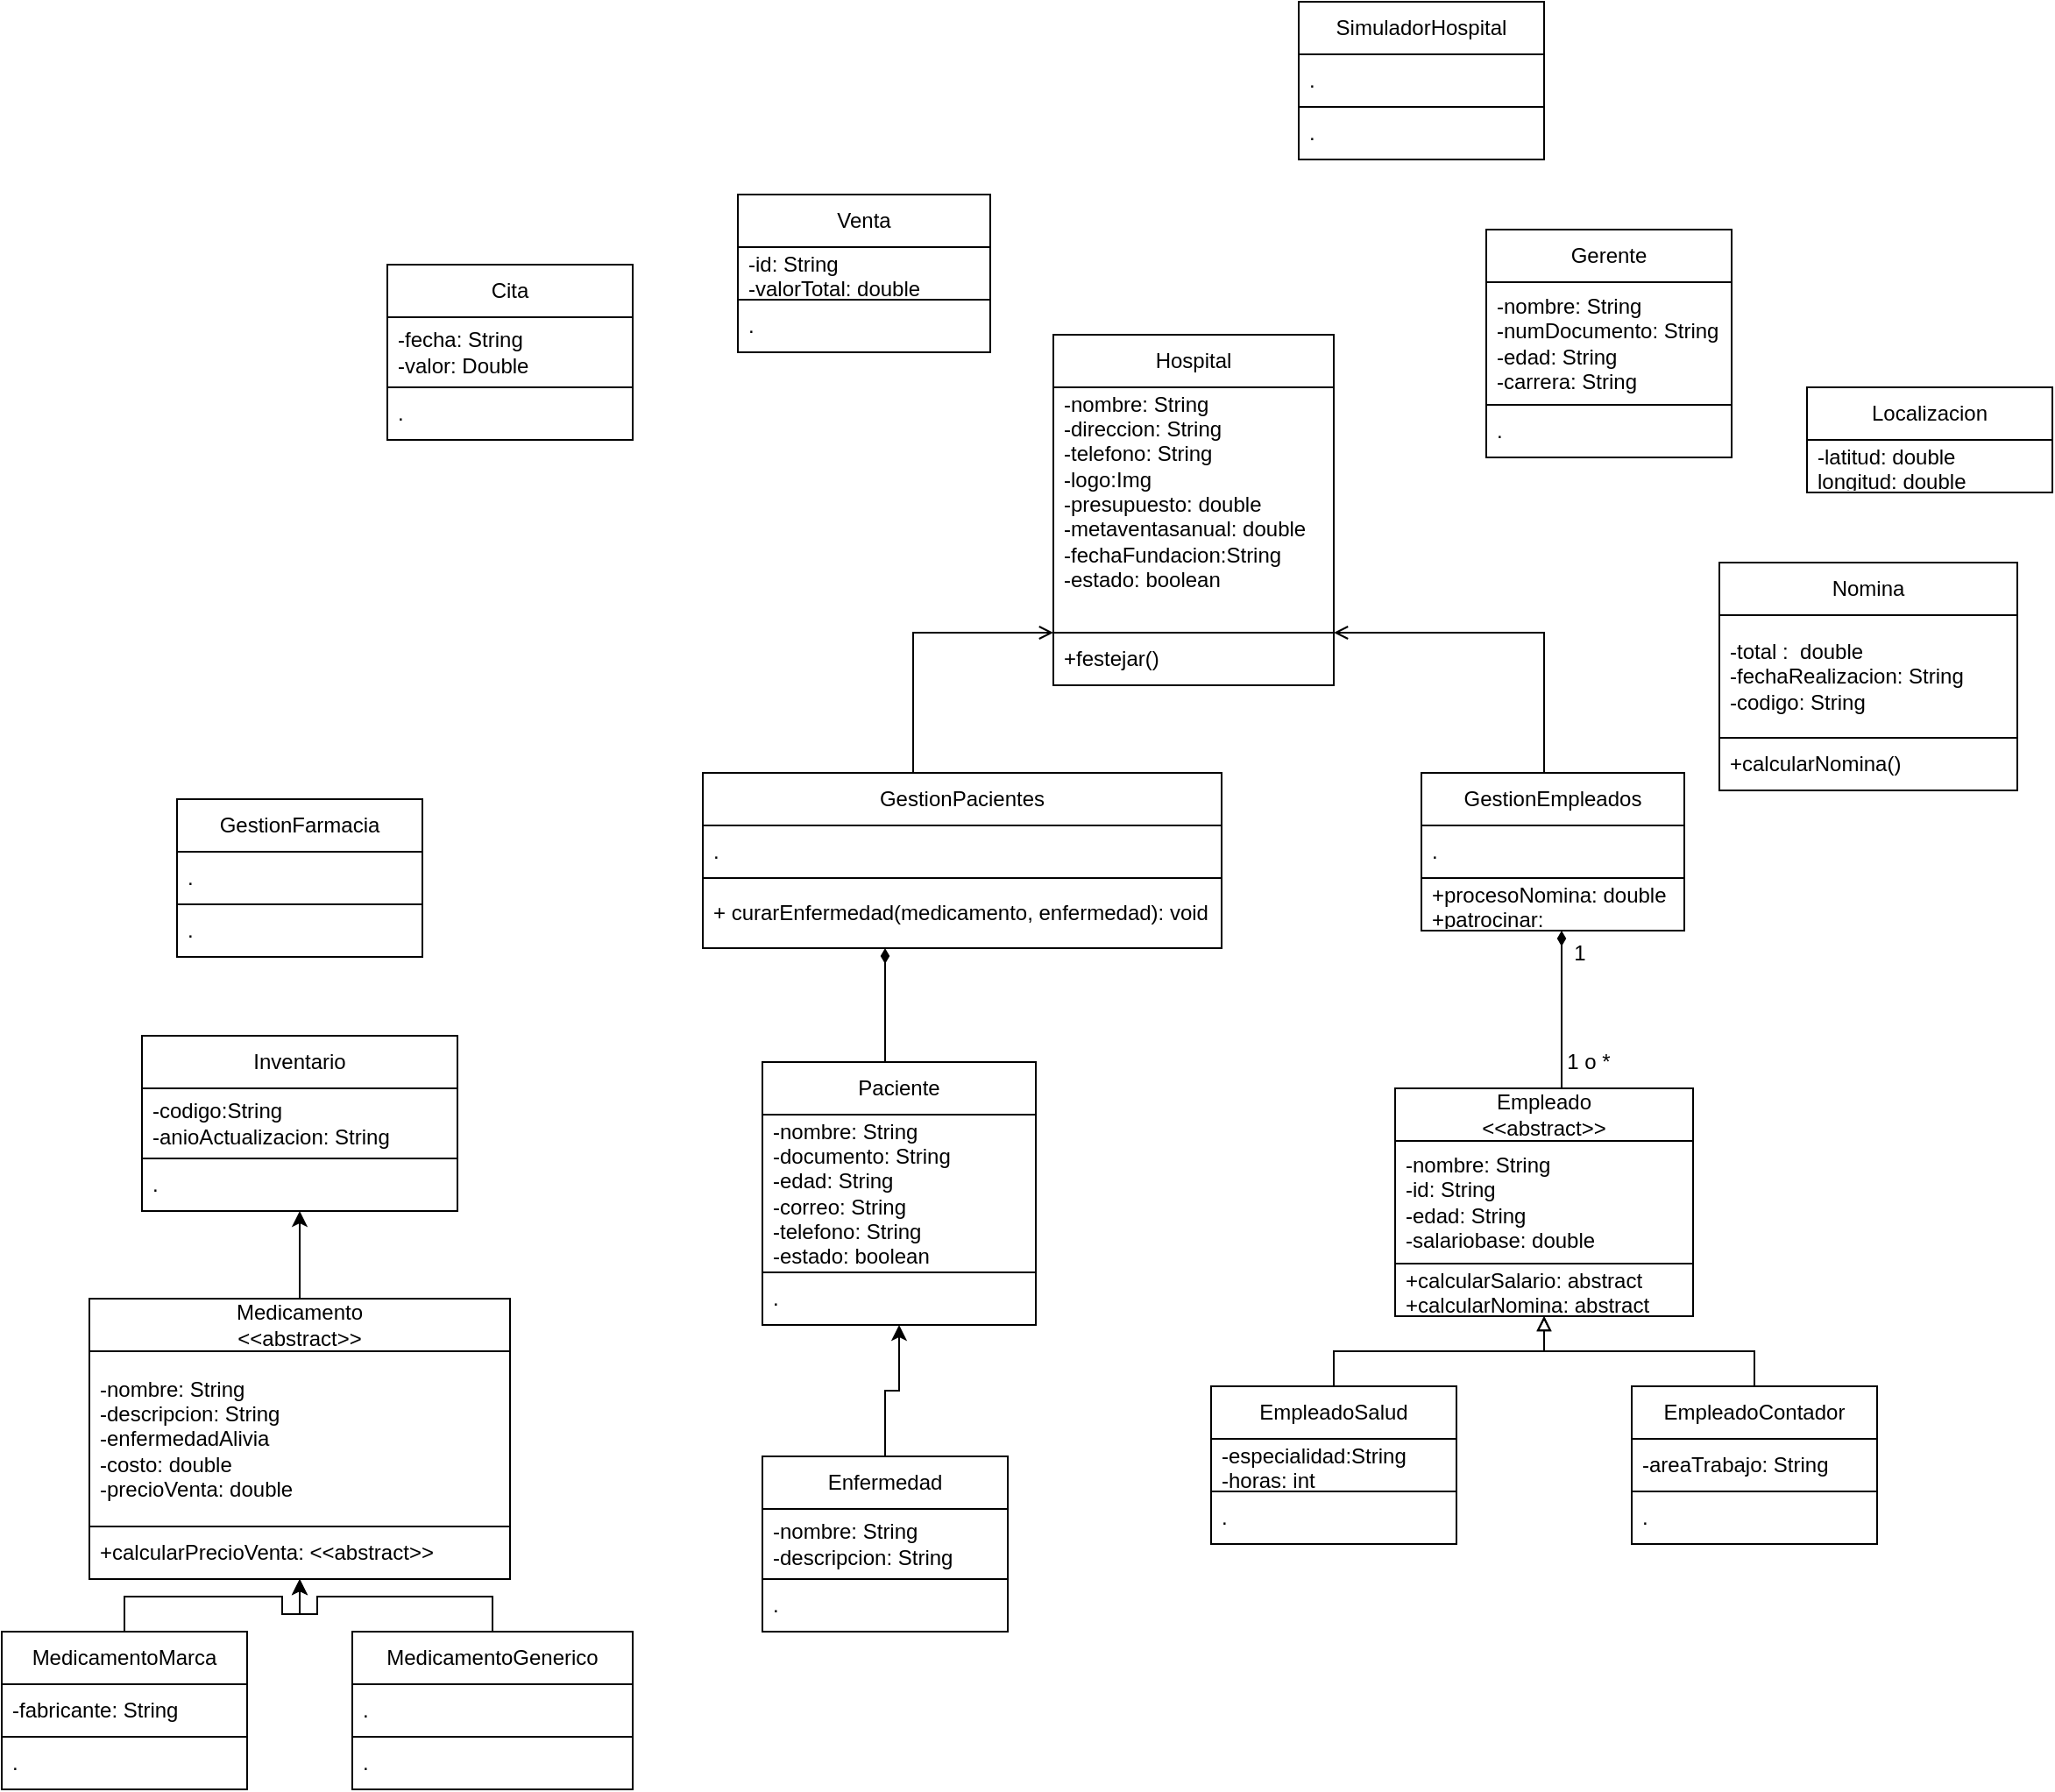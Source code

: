 <mxfile version="21.6.8" type="device">
  <diagram name="Página-1" id="5ng5Rd5MFGHNebcDndLn">
    <mxGraphModel dx="1691" dy="1677" grid="1" gridSize="10" guides="1" tooltips="1" connect="1" arrows="1" fold="1" page="1" pageScale="1" pageWidth="827" pageHeight="1169" math="0" shadow="0">
      <root>
        <mxCell id="0" />
        <mxCell id="1" parent="0" />
        <mxCell id="z0zftwjZhRZJez2SlzQU-1" value="Hospital" style="swimlane;fontStyle=0;childLayout=stackLayout;horizontal=1;startSize=30;horizontalStack=0;resizeParent=1;resizeParentMax=0;resizeLast=0;collapsible=1;marginBottom=0;whiteSpace=wrap;html=1;" parent="1" vertex="1">
          <mxGeometry x="440" y="-60" width="160" height="200" as="geometry" />
        </mxCell>
        <mxCell id="z0zftwjZhRZJez2SlzQU-2" value="-nombre: String&lt;br&gt;-direccion: String&lt;br&gt;-telefono: String&lt;br&gt;-logo:Img&lt;br&gt;-presupuesto: double&lt;br&gt;-metaventasanual: double&lt;br&gt;-fechaFundacion:String&lt;br&gt;-estado: boolean&lt;br&gt;&lt;br&gt;&amp;nbsp;" style="text;strokeColor=default;fillColor=none;align=left;verticalAlign=middle;spacingLeft=4;spacingRight=4;overflow=hidden;points=[[0,0.5],[1,0.5]];portConstraint=eastwest;rotatable=0;whiteSpace=wrap;html=1;" parent="z0zftwjZhRZJez2SlzQU-1" vertex="1">
          <mxGeometry y="30" width="160" height="140" as="geometry" />
        </mxCell>
        <mxCell id="z0zftwjZhRZJez2SlzQU-3" value="+festejar()&lt;br&gt;" style="text;strokeColor=none;fillColor=none;align=left;verticalAlign=middle;spacingLeft=4;spacingRight=4;overflow=hidden;points=[[0,0.5],[1,0.5]];portConstraint=eastwest;rotatable=0;whiteSpace=wrap;html=1;" parent="z0zftwjZhRZJez2SlzQU-1" vertex="1">
          <mxGeometry y="170" width="160" height="30" as="geometry" />
        </mxCell>
        <mxCell id="kseZ682U2_B1H9WITNdY-23" style="edgeStyle=orthogonalEdgeStyle;rounded=0;orthogonalLoop=1;jettySize=auto;html=1;endArrow=diamondThin;endFill=1;" parent="1" source="z0zftwjZhRZJez2SlzQU-5" target="kseZ682U2_B1H9WITNdY-18" edge="1">
          <mxGeometry relative="1" as="geometry">
            <Array as="points">
              <mxPoint x="344" y="300" />
              <mxPoint x="344" y="300" />
            </Array>
          </mxGeometry>
        </mxCell>
        <mxCell id="z0zftwjZhRZJez2SlzQU-5" value="Paciente" style="swimlane;fontStyle=0;childLayout=stackLayout;horizontal=1;startSize=30;horizontalStack=0;resizeParent=1;resizeParentMax=0;resizeLast=0;collapsible=1;marginBottom=0;whiteSpace=wrap;html=1;" parent="1" vertex="1">
          <mxGeometry x="274" y="355" width="156" height="150" as="geometry" />
        </mxCell>
        <mxCell id="z0zftwjZhRZJez2SlzQU-6" value="-nombre: String&lt;br&gt;-documento: String&lt;br&gt;-edad: String&lt;br&gt;-correo: String&lt;br&gt;-telefono: String&amp;nbsp;&lt;br&gt;-estado: boolean&lt;br&gt;-enfermedades: String [ ]" style="text;strokeColor=default;fillColor=none;align=left;verticalAlign=middle;spacingLeft=4;spacingRight=4;overflow=hidden;points=[[0,0.5],[1,0.5]];portConstraint=eastwest;rotatable=0;whiteSpace=wrap;html=1;" parent="z0zftwjZhRZJez2SlzQU-5" vertex="1">
          <mxGeometry y="30" width="156" height="90" as="geometry" />
        </mxCell>
        <mxCell id="z0zftwjZhRZJez2SlzQU-7" value="." style="text;strokeColor=none;fillColor=none;align=left;verticalAlign=middle;spacingLeft=4;spacingRight=4;overflow=hidden;points=[[0,0.5],[1,0.5]];portConstraint=eastwest;rotatable=0;whiteSpace=wrap;html=1;" parent="z0zftwjZhRZJez2SlzQU-5" vertex="1">
          <mxGeometry y="120" width="156" height="30" as="geometry" />
        </mxCell>
        <mxCell id="kseZ682U2_B1H9WITNdY-10" style="edgeStyle=orthogonalEdgeStyle;rounded=0;orthogonalLoop=1;jettySize=auto;html=1;endArrow=diamondThin;endFill=1;" parent="1" source="z0zftwjZhRZJez2SlzQU-9" target="kseZ682U2_B1H9WITNdY-5" edge="1">
          <mxGeometry relative="1" as="geometry">
            <Array as="points">
              <mxPoint x="730" y="310" />
              <mxPoint x="730" y="310" />
            </Array>
          </mxGeometry>
        </mxCell>
        <mxCell id="z0zftwjZhRZJez2SlzQU-9" value="Empleado&lt;br&gt;&amp;lt;&amp;lt;abstract&amp;gt;&amp;gt;" style="swimlane;fontStyle=0;childLayout=stackLayout;horizontal=1;startSize=30;horizontalStack=0;resizeParent=1;resizeParentMax=0;resizeLast=0;collapsible=1;marginBottom=0;whiteSpace=wrap;html=1;" parent="1" vertex="1">
          <mxGeometry x="635" y="370" width="170" height="130" as="geometry" />
        </mxCell>
        <mxCell id="z0zftwjZhRZJez2SlzQU-10" value="-nombre: String&lt;br&gt;-id: String&lt;br&gt;-edad: String&lt;br&gt;-salariobase: double" style="text;strokeColor=default;fillColor=none;align=left;verticalAlign=middle;spacingLeft=4;spacingRight=4;overflow=hidden;points=[[0,0.5],[1,0.5]];portConstraint=eastwest;rotatable=0;whiteSpace=wrap;html=1;" parent="z0zftwjZhRZJez2SlzQU-9" vertex="1">
          <mxGeometry y="30" width="170" height="70" as="geometry" />
        </mxCell>
        <mxCell id="z0zftwjZhRZJez2SlzQU-11" value="+calcularSalario: abstract&lt;br&gt;+calcularNomina: abstract" style="text;strokeColor=none;fillColor=none;align=left;verticalAlign=middle;spacingLeft=4;spacingRight=4;overflow=hidden;points=[[0,0.5],[1,0.5]];portConstraint=eastwest;rotatable=0;whiteSpace=wrap;html=1;" parent="z0zftwjZhRZJez2SlzQU-9" vertex="1">
          <mxGeometry y="100" width="170" height="30" as="geometry" />
        </mxCell>
        <mxCell id="z0zftwjZhRZJez2SlzQU-13" value="GestionFarmacia" style="swimlane;fontStyle=0;childLayout=stackLayout;horizontal=1;startSize=30;horizontalStack=0;resizeParent=1;resizeParentMax=0;resizeLast=0;collapsible=1;marginBottom=0;whiteSpace=wrap;html=1;" parent="1" vertex="1">
          <mxGeometry x="-60" y="205" width="140" height="90" as="geometry" />
        </mxCell>
        <mxCell id="z0zftwjZhRZJez2SlzQU-14" value="." style="text;strokeColor=default;fillColor=none;align=left;verticalAlign=middle;spacingLeft=4;spacingRight=4;overflow=hidden;points=[[0,0.5],[1,0.5]];portConstraint=eastwest;rotatable=0;whiteSpace=wrap;html=1;" parent="z0zftwjZhRZJez2SlzQU-13" vertex="1">
          <mxGeometry y="30" width="140" height="30" as="geometry" />
        </mxCell>
        <mxCell id="z0zftwjZhRZJez2SlzQU-15" value="." style="text;strokeColor=none;fillColor=none;align=left;verticalAlign=middle;spacingLeft=4;spacingRight=4;overflow=hidden;points=[[0,0.5],[1,0.5]];portConstraint=eastwest;rotatable=0;whiteSpace=wrap;html=1;" parent="z0zftwjZhRZJez2SlzQU-13" vertex="1">
          <mxGeometry y="60" width="140" height="30" as="geometry" />
        </mxCell>
        <mxCell id="0CeELsvjOHtL29tjimqP-1" value="Gerente" style="swimlane;fontStyle=0;childLayout=stackLayout;horizontal=1;startSize=30;horizontalStack=0;resizeParent=1;resizeParentMax=0;resizeLast=0;collapsible=1;marginBottom=0;whiteSpace=wrap;html=1;" parent="1" vertex="1">
          <mxGeometry x="687" y="-120" width="140" height="130" as="geometry" />
        </mxCell>
        <mxCell id="0CeELsvjOHtL29tjimqP-2" value="-nombre: String&lt;br&gt;-numDocumento: String&lt;br&gt;-edad: String&amp;nbsp;&lt;br&gt;-carrera: String" style="text;strokeColor=none;fillColor=none;align=left;verticalAlign=middle;spacingLeft=4;spacingRight=4;overflow=hidden;points=[[0,0.5],[1,0.5]];portConstraint=eastwest;rotatable=0;whiteSpace=wrap;html=1;" parent="0CeELsvjOHtL29tjimqP-1" vertex="1">
          <mxGeometry y="30" width="140" height="70" as="geometry" />
        </mxCell>
        <mxCell id="0CeELsvjOHtL29tjimqP-3" value="." style="text;strokeColor=default;fillColor=none;align=left;verticalAlign=middle;spacingLeft=4;spacingRight=4;overflow=hidden;points=[[0,0.5],[1,0.5]];portConstraint=eastwest;rotatable=0;whiteSpace=wrap;html=1;" parent="0CeELsvjOHtL29tjimqP-1" vertex="1">
          <mxGeometry y="100" width="140" height="30" as="geometry" />
        </mxCell>
        <mxCell id="kseZ682U2_B1H9WITNdY-14" style="edgeStyle=orthogonalEdgeStyle;rounded=0;orthogonalLoop=1;jettySize=auto;html=1;endArrow=block;endFill=0;" parent="1" source="0CeELsvjOHtL29tjimqP-12" target="z0zftwjZhRZJez2SlzQU-9" edge="1">
          <mxGeometry relative="1" as="geometry" />
        </mxCell>
        <mxCell id="0CeELsvjOHtL29tjimqP-12" value="EmpleadoSalud" style="swimlane;fontStyle=0;childLayout=stackLayout;horizontal=1;startSize=30;horizontalStack=0;resizeParent=1;resizeParentMax=0;resizeLast=0;collapsible=1;marginBottom=0;whiteSpace=wrap;html=1;" parent="1" vertex="1">
          <mxGeometry x="530" y="540" width="140" height="90" as="geometry" />
        </mxCell>
        <mxCell id="0CeELsvjOHtL29tjimqP-13" value="-especialidad:String&lt;br&gt;-horas: int" style="text;strokeColor=default;fillColor=none;align=left;verticalAlign=middle;spacingLeft=4;spacingRight=4;overflow=hidden;points=[[0,0.5],[1,0.5]];portConstraint=eastwest;rotatable=0;whiteSpace=wrap;html=1;" parent="0CeELsvjOHtL29tjimqP-12" vertex="1">
          <mxGeometry y="30" width="140" height="30" as="geometry" />
        </mxCell>
        <mxCell id="0CeELsvjOHtL29tjimqP-14" value="." style="text;strokeColor=none;fillColor=none;align=left;verticalAlign=middle;spacingLeft=4;spacingRight=4;overflow=hidden;points=[[0,0.5],[1,0.5]];portConstraint=eastwest;rotatable=0;whiteSpace=wrap;html=1;" parent="0CeELsvjOHtL29tjimqP-12" vertex="1">
          <mxGeometry y="60" width="140" height="30" as="geometry" />
        </mxCell>
        <mxCell id="kseZ682U2_B1H9WITNdY-15" style="edgeStyle=orthogonalEdgeStyle;rounded=0;orthogonalLoop=1;jettySize=auto;html=1;endArrow=block;endFill=0;" parent="1" source="0CeELsvjOHtL29tjimqP-16" target="z0zftwjZhRZJez2SlzQU-9" edge="1">
          <mxGeometry relative="1" as="geometry" />
        </mxCell>
        <mxCell id="0CeELsvjOHtL29tjimqP-16" value="EmpleadoContador" style="swimlane;fontStyle=0;childLayout=stackLayout;horizontal=1;startSize=30;horizontalStack=0;resizeParent=1;resizeParentMax=0;resizeLast=0;collapsible=1;marginBottom=0;whiteSpace=wrap;html=1;" parent="1" vertex="1">
          <mxGeometry x="770" y="540" width="140" height="90" as="geometry" />
        </mxCell>
        <mxCell id="0CeELsvjOHtL29tjimqP-17" value="-areaTrabajo: String" style="text;strokeColor=default;fillColor=none;align=left;verticalAlign=middle;spacingLeft=4;spacingRight=4;overflow=hidden;points=[[0,0.5],[1,0.5]];portConstraint=eastwest;rotatable=0;whiteSpace=wrap;html=1;" parent="0CeELsvjOHtL29tjimqP-16" vertex="1">
          <mxGeometry y="30" width="140" height="30" as="geometry" />
        </mxCell>
        <mxCell id="0CeELsvjOHtL29tjimqP-18" value="." style="text;strokeColor=none;fillColor=none;align=left;verticalAlign=middle;spacingLeft=4;spacingRight=4;overflow=hidden;points=[[0,0.5],[1,0.5]];portConstraint=eastwest;rotatable=0;whiteSpace=wrap;html=1;" parent="0CeELsvjOHtL29tjimqP-16" vertex="1">
          <mxGeometry y="60" width="140" height="30" as="geometry" />
        </mxCell>
        <mxCell id="kseZ682U2_B1H9WITNdY-11" style="edgeStyle=orthogonalEdgeStyle;rounded=0;orthogonalLoop=1;jettySize=auto;html=1;endArrow=open;endFill=0;strokeWidth=1;" parent="1" source="kseZ682U2_B1H9WITNdY-5" target="z0zftwjZhRZJez2SlzQU-2" edge="1">
          <mxGeometry relative="1" as="geometry">
            <mxPoint x="600" y="150" as="targetPoint" />
            <Array as="points">
              <mxPoint x="720" y="110" />
            </Array>
          </mxGeometry>
        </mxCell>
        <mxCell id="kseZ682U2_B1H9WITNdY-5" value="GestionEmpleados" style="swimlane;fontStyle=0;childLayout=stackLayout;horizontal=1;startSize=30;horizontalStack=0;resizeParent=1;resizeParentMax=0;resizeLast=0;collapsible=1;marginBottom=0;whiteSpace=wrap;html=1;" parent="1" vertex="1">
          <mxGeometry x="650" y="190" width="150" height="90" as="geometry">
            <mxRectangle x="650" y="190" width="140" height="30" as="alternateBounds" />
          </mxGeometry>
        </mxCell>
        <mxCell id="kseZ682U2_B1H9WITNdY-6" value="." style="text;strokeColor=default;fillColor=none;align=left;verticalAlign=middle;spacingLeft=4;spacingRight=4;overflow=hidden;points=[[0,0.5],[1,0.5]];portConstraint=eastwest;rotatable=0;whiteSpace=wrap;html=1;" parent="kseZ682U2_B1H9WITNdY-5" vertex="1">
          <mxGeometry y="30" width="150" height="30" as="geometry" />
        </mxCell>
        <mxCell id="kseZ682U2_B1H9WITNdY-7" value="+procesoNomina: double&lt;br&gt;+patrocinar:&amp;nbsp;" style="text;strokeColor=none;fillColor=none;align=left;verticalAlign=middle;spacingLeft=4;spacingRight=4;overflow=hidden;points=[[0,0.5],[1,0.5]];portConstraint=eastwest;rotatable=0;whiteSpace=wrap;html=1;" parent="kseZ682U2_B1H9WITNdY-5" vertex="1">
          <mxGeometry y="60" width="150" height="30" as="geometry" />
        </mxCell>
        <mxCell id="kseZ682U2_B1H9WITNdY-16" value="1" style="text;html=1;align=center;verticalAlign=middle;resizable=0;points=[];autosize=1;strokeColor=none;fillColor=none;" parent="1" vertex="1">
          <mxGeometry x="725" y="278" width="30" height="30" as="geometry" />
        </mxCell>
        <mxCell id="kseZ682U2_B1H9WITNdY-17" value="1 o *" style="text;html=1;align=center;verticalAlign=middle;resizable=0;points=[];autosize=1;strokeColor=none;fillColor=none;" parent="1" vertex="1">
          <mxGeometry x="720" y="340" width="50" height="30" as="geometry" />
        </mxCell>
        <mxCell id="kseZ682U2_B1H9WITNdY-22" style="edgeStyle=orthogonalEdgeStyle;rounded=0;orthogonalLoop=1;jettySize=auto;html=1;endArrow=open;endFill=0;" parent="1" source="kseZ682U2_B1H9WITNdY-18" target="z0zftwjZhRZJez2SlzQU-1" edge="1">
          <mxGeometry relative="1" as="geometry">
            <Array as="points">
              <mxPoint x="360" y="110" />
            </Array>
          </mxGeometry>
        </mxCell>
        <mxCell id="kseZ682U2_B1H9WITNdY-18" value="GestionPacientes" style="swimlane;fontStyle=0;childLayout=stackLayout;horizontal=1;startSize=30;horizontalStack=0;resizeParent=1;resizeParentMax=0;resizeLast=0;collapsible=1;marginBottom=0;whiteSpace=wrap;html=1;" parent="1" vertex="1">
          <mxGeometry x="240" y="190" width="296" height="100" as="geometry" />
        </mxCell>
        <mxCell id="kseZ682U2_B1H9WITNdY-19" value="." style="text;strokeColor=default;fillColor=none;align=left;verticalAlign=middle;spacingLeft=4;spacingRight=4;overflow=hidden;points=[[0,0.5],[1,0.5]];portConstraint=eastwest;rotatable=0;whiteSpace=wrap;html=1;" parent="kseZ682U2_B1H9WITNdY-18" vertex="1">
          <mxGeometry y="30" width="296" height="30" as="geometry" />
        </mxCell>
        <mxCell id="kseZ682U2_B1H9WITNdY-20" value="+ curarEnfermedad(medicamento, enfermedad): void" style="text;strokeColor=none;fillColor=none;align=left;verticalAlign=middle;spacingLeft=4;spacingRight=4;overflow=hidden;points=[[0,0.5],[1,0.5]];portConstraint=eastwest;rotatable=0;whiteSpace=wrap;html=1;" parent="kseZ682U2_B1H9WITNdY-18" vertex="1">
          <mxGeometry y="60" width="296" height="40" as="geometry" />
        </mxCell>
        <mxCell id="kseZ682U2_B1H9WITNdY-24" value="SimuladorHospital" style="swimlane;fontStyle=0;childLayout=stackLayout;horizontal=1;startSize=30;horizontalStack=0;resizeParent=1;resizeParentMax=0;resizeLast=0;collapsible=1;marginBottom=0;whiteSpace=wrap;html=1;" parent="1" vertex="1">
          <mxGeometry x="580" y="-250" width="140" height="90" as="geometry" />
        </mxCell>
        <mxCell id="kseZ682U2_B1H9WITNdY-25" value="." style="text;strokeColor=default;fillColor=none;align=left;verticalAlign=middle;spacingLeft=4;spacingRight=4;overflow=hidden;points=[[0,0.5],[1,0.5]];portConstraint=eastwest;rotatable=0;whiteSpace=wrap;html=1;" parent="kseZ682U2_B1H9WITNdY-24" vertex="1">
          <mxGeometry y="30" width="140" height="30" as="geometry" />
        </mxCell>
        <mxCell id="kseZ682U2_B1H9WITNdY-26" value="." style="text;strokeColor=none;fillColor=none;align=left;verticalAlign=middle;spacingLeft=4;spacingRight=4;overflow=hidden;points=[[0,0.5],[1,0.5]];portConstraint=eastwest;rotatable=0;whiteSpace=wrap;html=1;" parent="kseZ682U2_B1H9WITNdY-24" vertex="1">
          <mxGeometry y="60" width="140" height="30" as="geometry" />
        </mxCell>
        <mxCell id="FbD24d7eEhh-b86b1OGt-1" value="Localizacion" style="swimlane;fontStyle=0;childLayout=stackLayout;horizontal=1;startSize=30;horizontalStack=0;resizeParent=1;resizeParentMax=0;resizeLast=0;collapsible=1;marginBottom=0;whiteSpace=wrap;html=1;" parent="1" vertex="1">
          <mxGeometry x="870" y="-30" width="140" height="60" as="geometry" />
        </mxCell>
        <mxCell id="FbD24d7eEhh-b86b1OGt-2" value="-latitud: double&lt;br&gt;longitud: double" style="text;strokeColor=default;fillColor=none;align=left;verticalAlign=middle;spacingLeft=4;spacingRight=4;overflow=hidden;points=[[0,0.5],[1,0.5]];portConstraint=eastwest;rotatable=0;whiteSpace=wrap;html=1;" parent="FbD24d7eEhh-b86b1OGt-1" vertex="1">
          <mxGeometry y="30" width="140" height="30" as="geometry" />
        </mxCell>
        <mxCell id="FbD24d7eEhh-b86b1OGt-5" value="Cita" style="swimlane;fontStyle=0;childLayout=stackLayout;horizontal=1;startSize=30;horizontalStack=0;resizeParent=1;resizeParentMax=0;resizeLast=0;collapsible=1;marginBottom=0;whiteSpace=wrap;html=1;" parent="1" vertex="1">
          <mxGeometry x="60" y="-100" width="140" height="100" as="geometry" />
        </mxCell>
        <mxCell id="FbD24d7eEhh-b86b1OGt-6" value="-fecha: String&lt;br&gt;-valor: Double" style="text;strokeColor=default;fillColor=none;align=left;verticalAlign=middle;spacingLeft=4;spacingRight=4;overflow=hidden;points=[[0,0.5],[1,0.5]];portConstraint=eastwest;rotatable=0;whiteSpace=wrap;html=1;" parent="FbD24d7eEhh-b86b1OGt-5" vertex="1">
          <mxGeometry y="30" width="140" height="40" as="geometry" />
        </mxCell>
        <mxCell id="FbD24d7eEhh-b86b1OGt-7" value="." style="text;strokeColor=none;fillColor=none;align=left;verticalAlign=middle;spacingLeft=4;spacingRight=4;overflow=hidden;points=[[0,0.5],[1,0.5]];portConstraint=eastwest;rotatable=0;whiteSpace=wrap;html=1;" parent="FbD24d7eEhh-b86b1OGt-5" vertex="1">
          <mxGeometry y="70" width="140" height="30" as="geometry" />
        </mxCell>
        <mxCell id="FbD24d7eEhh-b86b1OGt-9" value="Nomina" style="swimlane;fontStyle=0;childLayout=stackLayout;horizontal=1;startSize=30;horizontalStack=0;resizeParent=1;resizeParentMax=0;resizeLast=0;collapsible=1;marginBottom=0;whiteSpace=wrap;html=1;" parent="1" vertex="1">
          <mxGeometry x="820" y="70" width="170" height="130" as="geometry" />
        </mxCell>
        <mxCell id="FbD24d7eEhh-b86b1OGt-10" value="-total :&amp;nbsp; double&lt;br&gt;-fechaRealizacion: String&lt;br&gt;-codigo: String&lt;br&gt;" style="text;strokeColor=default;fillColor=none;align=left;verticalAlign=middle;spacingLeft=4;spacingRight=4;overflow=hidden;points=[[0,0.5],[1,0.5]];portConstraint=eastwest;rotatable=0;whiteSpace=wrap;html=1;" parent="FbD24d7eEhh-b86b1OGt-9" vertex="1">
          <mxGeometry y="30" width="170" height="70" as="geometry" />
        </mxCell>
        <mxCell id="FbD24d7eEhh-b86b1OGt-11" value="+calcularNomina()" style="text;strokeColor=none;fillColor=none;align=left;verticalAlign=middle;spacingLeft=4;spacingRight=4;overflow=hidden;points=[[0,0.5],[1,0.5]];portConstraint=eastwest;rotatable=0;whiteSpace=wrap;html=1;" parent="FbD24d7eEhh-b86b1OGt-9" vertex="1">
          <mxGeometry y="100" width="170" height="30" as="geometry" />
        </mxCell>
        <mxCell id="FbD24d7eEhh-b86b1OGt-14" value="Venta" style="swimlane;fontStyle=0;childLayout=stackLayout;horizontal=1;startSize=30;horizontalStack=0;resizeParent=1;resizeParentMax=0;resizeLast=0;collapsible=1;marginBottom=0;whiteSpace=wrap;html=1;" parent="1" vertex="1">
          <mxGeometry x="260" y="-140" width="144" height="90" as="geometry" />
        </mxCell>
        <mxCell id="FbD24d7eEhh-b86b1OGt-15" value="-id: String&lt;br&gt;-valorTotal: double" style="text;strokeColor=default;fillColor=none;align=left;verticalAlign=middle;spacingLeft=4;spacingRight=4;overflow=hidden;points=[[0,0.5],[1,0.5]];portConstraint=eastwest;rotatable=0;whiteSpace=wrap;html=1;" parent="FbD24d7eEhh-b86b1OGt-14" vertex="1">
          <mxGeometry y="30" width="144" height="30" as="geometry" />
        </mxCell>
        <mxCell id="FbD24d7eEhh-b86b1OGt-16" value="." style="text;strokeColor=none;fillColor=none;align=left;verticalAlign=middle;spacingLeft=4;spacingRight=4;overflow=hidden;points=[[0,0.5],[1,0.5]];portConstraint=eastwest;rotatable=0;whiteSpace=wrap;html=1;" parent="FbD24d7eEhh-b86b1OGt-14" vertex="1">
          <mxGeometry y="60" width="144" height="30" as="geometry" />
        </mxCell>
        <mxCell id="FbD24d7eEhh-b86b1OGt-22" style="edgeStyle=orthogonalEdgeStyle;rounded=0;orthogonalLoop=1;jettySize=auto;html=1;" parent="1" source="FbD24d7eEhh-b86b1OGt-18" target="z0zftwjZhRZJez2SlzQU-5" edge="1">
          <mxGeometry relative="1" as="geometry" />
        </mxCell>
        <mxCell id="FbD24d7eEhh-b86b1OGt-18" value="Enfermedad" style="swimlane;fontStyle=0;childLayout=stackLayout;horizontal=1;startSize=30;horizontalStack=0;resizeParent=1;resizeParentMax=0;resizeLast=0;collapsible=1;marginBottom=0;whiteSpace=wrap;html=1;" parent="1" vertex="1">
          <mxGeometry x="274" y="580" width="140" height="100" as="geometry" />
        </mxCell>
        <mxCell id="FbD24d7eEhh-b86b1OGt-19" value="-nombre: String&lt;br&gt;-descripcion: String" style="text;strokeColor=default;fillColor=none;align=left;verticalAlign=middle;spacingLeft=4;spacingRight=4;overflow=hidden;points=[[0,0.5],[1,0.5]];portConstraint=eastwest;rotatable=0;whiteSpace=wrap;html=1;" parent="FbD24d7eEhh-b86b1OGt-18" vertex="1">
          <mxGeometry y="30" width="140" height="40" as="geometry" />
        </mxCell>
        <mxCell id="FbD24d7eEhh-b86b1OGt-20" value="." style="text;strokeColor=none;fillColor=none;align=left;verticalAlign=middle;spacingLeft=4;spacingRight=4;overflow=hidden;points=[[0,0.5],[1,0.5]];portConstraint=eastwest;rotatable=0;whiteSpace=wrap;html=1;" parent="FbD24d7eEhh-b86b1OGt-18" vertex="1">
          <mxGeometry y="70" width="140" height="30" as="geometry" />
        </mxCell>
        <mxCell id="FbD24d7eEhh-b86b1OGt-23" value="Inventario" style="swimlane;fontStyle=0;childLayout=stackLayout;horizontal=1;startSize=30;horizontalStack=0;resizeParent=1;resizeParentMax=0;resizeLast=0;collapsible=1;marginBottom=0;whiteSpace=wrap;html=1;" parent="1" vertex="1">
          <mxGeometry x="-80" y="340" width="180" height="100" as="geometry" />
        </mxCell>
        <mxCell id="FbD24d7eEhh-b86b1OGt-24" value="-codigo:String&lt;br&gt;-anioActualizacion: String&lt;br&gt;" style="text;strokeColor=none;fillColor=none;align=left;verticalAlign=middle;spacingLeft=4;spacingRight=4;overflow=hidden;points=[[0,0.5],[1,0.5]];portConstraint=eastwest;rotatable=0;whiteSpace=wrap;html=1;" parent="FbD24d7eEhh-b86b1OGt-23" vertex="1">
          <mxGeometry y="30" width="180" height="40" as="geometry" />
        </mxCell>
        <mxCell id="FbD24d7eEhh-b86b1OGt-25" value="." style="text;strokeColor=default;fillColor=none;align=left;verticalAlign=middle;spacingLeft=4;spacingRight=4;overflow=hidden;points=[[0,0.5],[1,0.5]];portConstraint=eastwest;rotatable=0;whiteSpace=wrap;html=1;" parent="FbD24d7eEhh-b86b1OGt-23" vertex="1">
          <mxGeometry y="70" width="180" height="30" as="geometry" />
        </mxCell>
        <mxCell id="UPlTVvGYmtkSgEmmuNZU-1" style="edgeStyle=orthogonalEdgeStyle;rounded=0;orthogonalLoop=1;jettySize=auto;html=1;" edge="1" parent="1" source="FbD24d7eEhh-b86b1OGt-27" target="FbD24d7eEhh-b86b1OGt-23">
          <mxGeometry relative="1" as="geometry" />
        </mxCell>
        <mxCell id="FbD24d7eEhh-b86b1OGt-27" value="Medicamento&lt;br&gt;&amp;lt;&amp;lt;abstract&amp;gt;&amp;gt;" style="swimlane;fontStyle=0;childLayout=stackLayout;horizontal=1;startSize=30;horizontalStack=0;resizeParent=1;resizeParentMax=0;resizeLast=0;collapsible=1;marginBottom=0;whiteSpace=wrap;html=1;" parent="1" vertex="1">
          <mxGeometry x="-110" y="490" width="240" height="160" as="geometry" />
        </mxCell>
        <mxCell id="FbD24d7eEhh-b86b1OGt-28" value="-nombre: String&lt;br&gt;-descripcion: String&lt;br&gt;-enfermedadAlivia&lt;br&gt;-costo: double&lt;br&gt;-precioVenta: double" style="text;strokeColor=default;fillColor=none;align=left;verticalAlign=middle;spacingLeft=4;spacingRight=4;overflow=hidden;points=[[0,0.5],[1,0.5]];portConstraint=eastwest;rotatable=0;whiteSpace=wrap;html=1;" parent="FbD24d7eEhh-b86b1OGt-27" vertex="1">
          <mxGeometry y="30" width="240" height="100" as="geometry" />
        </mxCell>
        <mxCell id="FbD24d7eEhh-b86b1OGt-29" value="+calcularPrecioVenta: &amp;lt;&amp;lt;abstract&amp;gt;&amp;gt;" style="text;strokeColor=none;fillColor=none;align=left;verticalAlign=middle;spacingLeft=4;spacingRight=4;overflow=hidden;points=[[0,0.5],[1,0.5]];portConstraint=eastwest;rotatable=0;whiteSpace=wrap;html=1;" parent="FbD24d7eEhh-b86b1OGt-27" vertex="1">
          <mxGeometry y="130" width="240" height="30" as="geometry" />
        </mxCell>
        <mxCell id="FbD24d7eEhh-b86b1OGt-40" style="edgeStyle=orthogonalEdgeStyle;rounded=0;orthogonalLoop=1;jettySize=auto;html=1;" parent="1" source="FbD24d7eEhh-b86b1OGt-31" target="FbD24d7eEhh-b86b1OGt-27" edge="1">
          <mxGeometry relative="1" as="geometry" />
        </mxCell>
        <mxCell id="FbD24d7eEhh-b86b1OGt-31" value="MedicamentoGenerico" style="swimlane;fontStyle=0;childLayout=stackLayout;horizontal=1;startSize=30;horizontalStack=0;resizeParent=1;resizeParentMax=0;resizeLast=0;collapsible=1;marginBottom=0;whiteSpace=wrap;html=1;" parent="1" vertex="1">
          <mxGeometry x="40" y="680" width="160" height="90" as="geometry" />
        </mxCell>
        <mxCell id="FbD24d7eEhh-b86b1OGt-32" value="." style="text;strokeColor=default;fillColor=none;align=left;verticalAlign=middle;spacingLeft=4;spacingRight=4;overflow=hidden;points=[[0,0.5],[1,0.5]];portConstraint=eastwest;rotatable=0;whiteSpace=wrap;html=1;" parent="FbD24d7eEhh-b86b1OGt-31" vertex="1">
          <mxGeometry y="30" width="160" height="30" as="geometry" />
        </mxCell>
        <mxCell id="FbD24d7eEhh-b86b1OGt-33" value="." style="text;strokeColor=none;fillColor=none;align=left;verticalAlign=middle;spacingLeft=4;spacingRight=4;overflow=hidden;points=[[0,0.5],[1,0.5]];portConstraint=eastwest;rotatable=0;whiteSpace=wrap;html=1;" parent="FbD24d7eEhh-b86b1OGt-31" vertex="1">
          <mxGeometry y="60" width="160" height="30" as="geometry" />
        </mxCell>
        <mxCell id="FbD24d7eEhh-b86b1OGt-39" style="edgeStyle=orthogonalEdgeStyle;rounded=0;orthogonalLoop=1;jettySize=auto;html=1;" parent="1" source="FbD24d7eEhh-b86b1OGt-35" target="FbD24d7eEhh-b86b1OGt-27" edge="1">
          <mxGeometry relative="1" as="geometry" />
        </mxCell>
        <mxCell id="FbD24d7eEhh-b86b1OGt-35" value="MedicamentoMarca" style="swimlane;fontStyle=0;childLayout=stackLayout;horizontal=1;startSize=30;horizontalStack=0;resizeParent=1;resizeParentMax=0;resizeLast=0;collapsible=1;marginBottom=0;whiteSpace=wrap;html=1;" parent="1" vertex="1">
          <mxGeometry x="-160" y="680" width="140" height="90" as="geometry" />
        </mxCell>
        <mxCell id="FbD24d7eEhh-b86b1OGt-36" value="-fabricante: String" style="text;strokeColor=default;fillColor=none;align=left;verticalAlign=middle;spacingLeft=4;spacingRight=4;overflow=hidden;points=[[0,0.5],[1,0.5]];portConstraint=eastwest;rotatable=0;whiteSpace=wrap;html=1;" parent="FbD24d7eEhh-b86b1OGt-35" vertex="1">
          <mxGeometry y="30" width="140" height="30" as="geometry" />
        </mxCell>
        <mxCell id="FbD24d7eEhh-b86b1OGt-37" value="." style="text;strokeColor=none;fillColor=none;align=left;verticalAlign=middle;spacingLeft=4;spacingRight=4;overflow=hidden;points=[[0,0.5],[1,0.5]];portConstraint=eastwest;rotatable=0;whiteSpace=wrap;html=1;" parent="FbD24d7eEhh-b86b1OGt-35" vertex="1">
          <mxGeometry y="60" width="140" height="30" as="geometry" />
        </mxCell>
      </root>
    </mxGraphModel>
  </diagram>
</mxfile>
